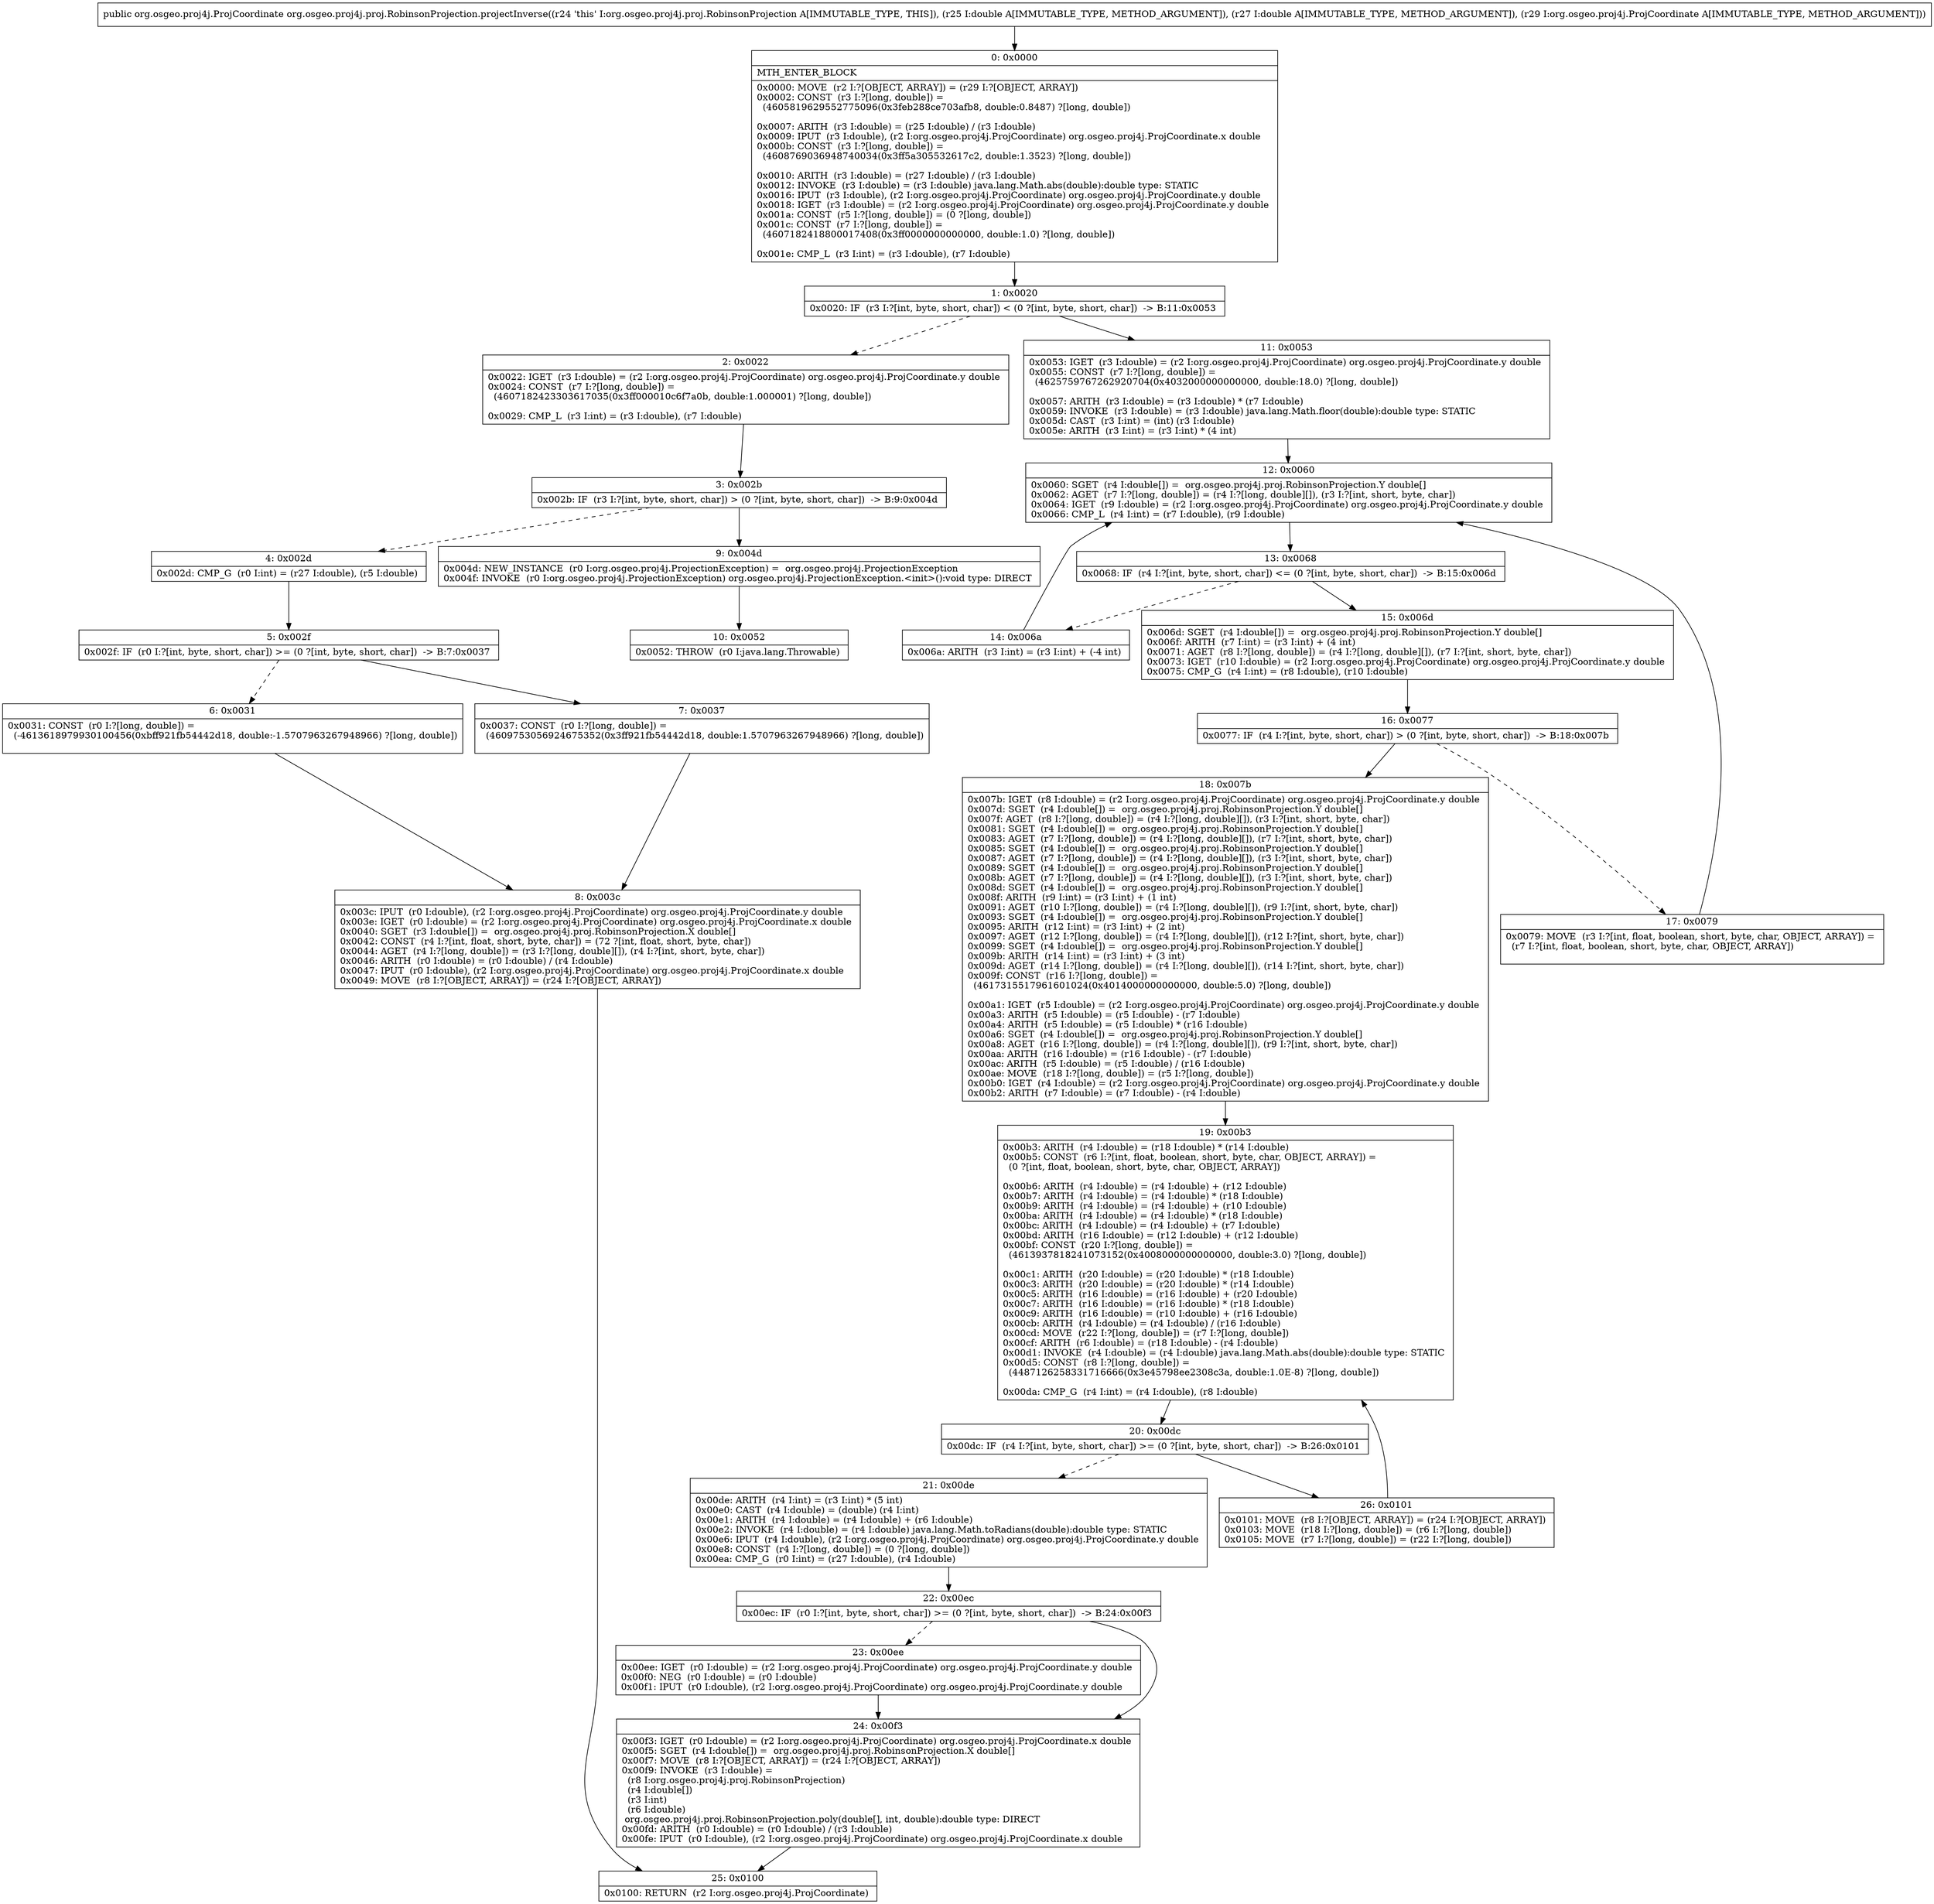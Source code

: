 digraph "CFG fororg.osgeo.proj4j.proj.RobinsonProjection.projectInverse(DDLorg\/osgeo\/proj4j\/ProjCoordinate;)Lorg\/osgeo\/proj4j\/ProjCoordinate;" {
Node_0 [shape=record,label="{0\:\ 0x0000|MTH_ENTER_BLOCK\l|0x0000: MOVE  (r2 I:?[OBJECT, ARRAY]) = (r29 I:?[OBJECT, ARRAY]) \l0x0002: CONST  (r3 I:?[long, double]) = \l  (4605819629552775096(0x3feb288ce703afb8, double:0.8487) ?[long, double])\l \l0x0007: ARITH  (r3 I:double) = (r25 I:double) \/ (r3 I:double) \l0x0009: IPUT  (r3 I:double), (r2 I:org.osgeo.proj4j.ProjCoordinate) org.osgeo.proj4j.ProjCoordinate.x double \l0x000b: CONST  (r3 I:?[long, double]) = \l  (4608769036948740034(0x3ff5a305532617c2, double:1.3523) ?[long, double])\l \l0x0010: ARITH  (r3 I:double) = (r27 I:double) \/ (r3 I:double) \l0x0012: INVOKE  (r3 I:double) = (r3 I:double) java.lang.Math.abs(double):double type: STATIC \l0x0016: IPUT  (r3 I:double), (r2 I:org.osgeo.proj4j.ProjCoordinate) org.osgeo.proj4j.ProjCoordinate.y double \l0x0018: IGET  (r3 I:double) = (r2 I:org.osgeo.proj4j.ProjCoordinate) org.osgeo.proj4j.ProjCoordinate.y double \l0x001a: CONST  (r5 I:?[long, double]) = (0 ?[long, double]) \l0x001c: CONST  (r7 I:?[long, double]) = \l  (4607182418800017408(0x3ff0000000000000, double:1.0) ?[long, double])\l \l0x001e: CMP_L  (r3 I:int) = (r3 I:double), (r7 I:double) \l}"];
Node_1 [shape=record,label="{1\:\ 0x0020|0x0020: IF  (r3 I:?[int, byte, short, char]) \< (0 ?[int, byte, short, char])  \-\> B:11:0x0053 \l}"];
Node_2 [shape=record,label="{2\:\ 0x0022|0x0022: IGET  (r3 I:double) = (r2 I:org.osgeo.proj4j.ProjCoordinate) org.osgeo.proj4j.ProjCoordinate.y double \l0x0024: CONST  (r7 I:?[long, double]) = \l  (4607182423303617035(0x3ff000010c6f7a0b, double:1.000001) ?[long, double])\l \l0x0029: CMP_L  (r3 I:int) = (r3 I:double), (r7 I:double) \l}"];
Node_3 [shape=record,label="{3\:\ 0x002b|0x002b: IF  (r3 I:?[int, byte, short, char]) \> (0 ?[int, byte, short, char])  \-\> B:9:0x004d \l}"];
Node_4 [shape=record,label="{4\:\ 0x002d|0x002d: CMP_G  (r0 I:int) = (r27 I:double), (r5 I:double) \l}"];
Node_5 [shape=record,label="{5\:\ 0x002f|0x002f: IF  (r0 I:?[int, byte, short, char]) \>= (0 ?[int, byte, short, char])  \-\> B:7:0x0037 \l}"];
Node_6 [shape=record,label="{6\:\ 0x0031|0x0031: CONST  (r0 I:?[long, double]) = \l  (\-4613618979930100456(0xbff921fb54442d18, double:\-1.5707963267948966) ?[long, double])\l \l}"];
Node_7 [shape=record,label="{7\:\ 0x0037|0x0037: CONST  (r0 I:?[long, double]) = \l  (4609753056924675352(0x3ff921fb54442d18, double:1.5707963267948966) ?[long, double])\l \l}"];
Node_8 [shape=record,label="{8\:\ 0x003c|0x003c: IPUT  (r0 I:double), (r2 I:org.osgeo.proj4j.ProjCoordinate) org.osgeo.proj4j.ProjCoordinate.y double \l0x003e: IGET  (r0 I:double) = (r2 I:org.osgeo.proj4j.ProjCoordinate) org.osgeo.proj4j.ProjCoordinate.x double \l0x0040: SGET  (r3 I:double[]) =  org.osgeo.proj4j.proj.RobinsonProjection.X double[] \l0x0042: CONST  (r4 I:?[int, float, short, byte, char]) = (72 ?[int, float, short, byte, char]) \l0x0044: AGET  (r4 I:?[long, double]) = (r3 I:?[long, double][]), (r4 I:?[int, short, byte, char]) \l0x0046: ARITH  (r0 I:double) = (r0 I:double) \/ (r4 I:double) \l0x0047: IPUT  (r0 I:double), (r2 I:org.osgeo.proj4j.ProjCoordinate) org.osgeo.proj4j.ProjCoordinate.x double \l0x0049: MOVE  (r8 I:?[OBJECT, ARRAY]) = (r24 I:?[OBJECT, ARRAY]) \l}"];
Node_9 [shape=record,label="{9\:\ 0x004d|0x004d: NEW_INSTANCE  (r0 I:org.osgeo.proj4j.ProjectionException) =  org.osgeo.proj4j.ProjectionException \l0x004f: INVOKE  (r0 I:org.osgeo.proj4j.ProjectionException) org.osgeo.proj4j.ProjectionException.\<init\>():void type: DIRECT \l}"];
Node_10 [shape=record,label="{10\:\ 0x0052|0x0052: THROW  (r0 I:java.lang.Throwable) \l}"];
Node_11 [shape=record,label="{11\:\ 0x0053|0x0053: IGET  (r3 I:double) = (r2 I:org.osgeo.proj4j.ProjCoordinate) org.osgeo.proj4j.ProjCoordinate.y double \l0x0055: CONST  (r7 I:?[long, double]) = \l  (4625759767262920704(0x4032000000000000, double:18.0) ?[long, double])\l \l0x0057: ARITH  (r3 I:double) = (r3 I:double) * (r7 I:double) \l0x0059: INVOKE  (r3 I:double) = (r3 I:double) java.lang.Math.floor(double):double type: STATIC \l0x005d: CAST  (r3 I:int) = (int) (r3 I:double) \l0x005e: ARITH  (r3 I:int) = (r3 I:int) * (4 int) \l}"];
Node_12 [shape=record,label="{12\:\ 0x0060|0x0060: SGET  (r4 I:double[]) =  org.osgeo.proj4j.proj.RobinsonProjection.Y double[] \l0x0062: AGET  (r7 I:?[long, double]) = (r4 I:?[long, double][]), (r3 I:?[int, short, byte, char]) \l0x0064: IGET  (r9 I:double) = (r2 I:org.osgeo.proj4j.ProjCoordinate) org.osgeo.proj4j.ProjCoordinate.y double \l0x0066: CMP_L  (r4 I:int) = (r7 I:double), (r9 I:double) \l}"];
Node_13 [shape=record,label="{13\:\ 0x0068|0x0068: IF  (r4 I:?[int, byte, short, char]) \<= (0 ?[int, byte, short, char])  \-\> B:15:0x006d \l}"];
Node_14 [shape=record,label="{14\:\ 0x006a|0x006a: ARITH  (r3 I:int) = (r3 I:int) + (\-4 int) \l}"];
Node_15 [shape=record,label="{15\:\ 0x006d|0x006d: SGET  (r4 I:double[]) =  org.osgeo.proj4j.proj.RobinsonProjection.Y double[] \l0x006f: ARITH  (r7 I:int) = (r3 I:int) + (4 int) \l0x0071: AGET  (r8 I:?[long, double]) = (r4 I:?[long, double][]), (r7 I:?[int, short, byte, char]) \l0x0073: IGET  (r10 I:double) = (r2 I:org.osgeo.proj4j.ProjCoordinate) org.osgeo.proj4j.ProjCoordinate.y double \l0x0075: CMP_G  (r4 I:int) = (r8 I:double), (r10 I:double) \l}"];
Node_16 [shape=record,label="{16\:\ 0x0077|0x0077: IF  (r4 I:?[int, byte, short, char]) \> (0 ?[int, byte, short, char])  \-\> B:18:0x007b \l}"];
Node_17 [shape=record,label="{17\:\ 0x0079|0x0079: MOVE  (r3 I:?[int, float, boolean, short, byte, char, OBJECT, ARRAY]) = \l  (r7 I:?[int, float, boolean, short, byte, char, OBJECT, ARRAY])\l \l}"];
Node_18 [shape=record,label="{18\:\ 0x007b|0x007b: IGET  (r8 I:double) = (r2 I:org.osgeo.proj4j.ProjCoordinate) org.osgeo.proj4j.ProjCoordinate.y double \l0x007d: SGET  (r4 I:double[]) =  org.osgeo.proj4j.proj.RobinsonProjection.Y double[] \l0x007f: AGET  (r8 I:?[long, double]) = (r4 I:?[long, double][]), (r3 I:?[int, short, byte, char]) \l0x0081: SGET  (r4 I:double[]) =  org.osgeo.proj4j.proj.RobinsonProjection.Y double[] \l0x0083: AGET  (r7 I:?[long, double]) = (r4 I:?[long, double][]), (r7 I:?[int, short, byte, char]) \l0x0085: SGET  (r4 I:double[]) =  org.osgeo.proj4j.proj.RobinsonProjection.Y double[] \l0x0087: AGET  (r7 I:?[long, double]) = (r4 I:?[long, double][]), (r3 I:?[int, short, byte, char]) \l0x0089: SGET  (r4 I:double[]) =  org.osgeo.proj4j.proj.RobinsonProjection.Y double[] \l0x008b: AGET  (r7 I:?[long, double]) = (r4 I:?[long, double][]), (r3 I:?[int, short, byte, char]) \l0x008d: SGET  (r4 I:double[]) =  org.osgeo.proj4j.proj.RobinsonProjection.Y double[] \l0x008f: ARITH  (r9 I:int) = (r3 I:int) + (1 int) \l0x0091: AGET  (r10 I:?[long, double]) = (r4 I:?[long, double][]), (r9 I:?[int, short, byte, char]) \l0x0093: SGET  (r4 I:double[]) =  org.osgeo.proj4j.proj.RobinsonProjection.Y double[] \l0x0095: ARITH  (r12 I:int) = (r3 I:int) + (2 int) \l0x0097: AGET  (r12 I:?[long, double]) = (r4 I:?[long, double][]), (r12 I:?[int, short, byte, char]) \l0x0099: SGET  (r4 I:double[]) =  org.osgeo.proj4j.proj.RobinsonProjection.Y double[] \l0x009b: ARITH  (r14 I:int) = (r3 I:int) + (3 int) \l0x009d: AGET  (r14 I:?[long, double]) = (r4 I:?[long, double][]), (r14 I:?[int, short, byte, char]) \l0x009f: CONST  (r16 I:?[long, double]) = \l  (4617315517961601024(0x4014000000000000, double:5.0) ?[long, double])\l \l0x00a1: IGET  (r5 I:double) = (r2 I:org.osgeo.proj4j.ProjCoordinate) org.osgeo.proj4j.ProjCoordinate.y double \l0x00a3: ARITH  (r5 I:double) = (r5 I:double) \- (r7 I:double) \l0x00a4: ARITH  (r5 I:double) = (r5 I:double) * (r16 I:double) \l0x00a6: SGET  (r4 I:double[]) =  org.osgeo.proj4j.proj.RobinsonProjection.Y double[] \l0x00a8: AGET  (r16 I:?[long, double]) = (r4 I:?[long, double][]), (r9 I:?[int, short, byte, char]) \l0x00aa: ARITH  (r16 I:double) = (r16 I:double) \- (r7 I:double) \l0x00ac: ARITH  (r5 I:double) = (r5 I:double) \/ (r16 I:double) \l0x00ae: MOVE  (r18 I:?[long, double]) = (r5 I:?[long, double]) \l0x00b0: IGET  (r4 I:double) = (r2 I:org.osgeo.proj4j.ProjCoordinate) org.osgeo.proj4j.ProjCoordinate.y double \l0x00b2: ARITH  (r7 I:double) = (r7 I:double) \- (r4 I:double) \l}"];
Node_19 [shape=record,label="{19\:\ 0x00b3|0x00b3: ARITH  (r4 I:double) = (r18 I:double) * (r14 I:double) \l0x00b5: CONST  (r6 I:?[int, float, boolean, short, byte, char, OBJECT, ARRAY]) = \l  (0 ?[int, float, boolean, short, byte, char, OBJECT, ARRAY])\l \l0x00b6: ARITH  (r4 I:double) = (r4 I:double) + (r12 I:double) \l0x00b7: ARITH  (r4 I:double) = (r4 I:double) * (r18 I:double) \l0x00b9: ARITH  (r4 I:double) = (r4 I:double) + (r10 I:double) \l0x00ba: ARITH  (r4 I:double) = (r4 I:double) * (r18 I:double) \l0x00bc: ARITH  (r4 I:double) = (r4 I:double) + (r7 I:double) \l0x00bd: ARITH  (r16 I:double) = (r12 I:double) + (r12 I:double) \l0x00bf: CONST  (r20 I:?[long, double]) = \l  (4613937818241073152(0x4008000000000000, double:3.0) ?[long, double])\l \l0x00c1: ARITH  (r20 I:double) = (r20 I:double) * (r18 I:double) \l0x00c3: ARITH  (r20 I:double) = (r20 I:double) * (r14 I:double) \l0x00c5: ARITH  (r16 I:double) = (r16 I:double) + (r20 I:double) \l0x00c7: ARITH  (r16 I:double) = (r16 I:double) * (r18 I:double) \l0x00c9: ARITH  (r16 I:double) = (r10 I:double) + (r16 I:double) \l0x00cb: ARITH  (r4 I:double) = (r4 I:double) \/ (r16 I:double) \l0x00cd: MOVE  (r22 I:?[long, double]) = (r7 I:?[long, double]) \l0x00cf: ARITH  (r6 I:double) = (r18 I:double) \- (r4 I:double) \l0x00d1: INVOKE  (r4 I:double) = (r4 I:double) java.lang.Math.abs(double):double type: STATIC \l0x00d5: CONST  (r8 I:?[long, double]) = \l  (4487126258331716666(0x3e45798ee2308c3a, double:1.0E\-8) ?[long, double])\l \l0x00da: CMP_G  (r4 I:int) = (r4 I:double), (r8 I:double) \l}"];
Node_20 [shape=record,label="{20\:\ 0x00dc|0x00dc: IF  (r4 I:?[int, byte, short, char]) \>= (0 ?[int, byte, short, char])  \-\> B:26:0x0101 \l}"];
Node_21 [shape=record,label="{21\:\ 0x00de|0x00de: ARITH  (r4 I:int) = (r3 I:int) * (5 int) \l0x00e0: CAST  (r4 I:double) = (double) (r4 I:int) \l0x00e1: ARITH  (r4 I:double) = (r4 I:double) + (r6 I:double) \l0x00e2: INVOKE  (r4 I:double) = (r4 I:double) java.lang.Math.toRadians(double):double type: STATIC \l0x00e6: IPUT  (r4 I:double), (r2 I:org.osgeo.proj4j.ProjCoordinate) org.osgeo.proj4j.ProjCoordinate.y double \l0x00e8: CONST  (r4 I:?[long, double]) = (0 ?[long, double]) \l0x00ea: CMP_G  (r0 I:int) = (r27 I:double), (r4 I:double) \l}"];
Node_22 [shape=record,label="{22\:\ 0x00ec|0x00ec: IF  (r0 I:?[int, byte, short, char]) \>= (0 ?[int, byte, short, char])  \-\> B:24:0x00f3 \l}"];
Node_23 [shape=record,label="{23\:\ 0x00ee|0x00ee: IGET  (r0 I:double) = (r2 I:org.osgeo.proj4j.ProjCoordinate) org.osgeo.proj4j.ProjCoordinate.y double \l0x00f0: NEG  (r0 I:double) = (r0 I:double) \l0x00f1: IPUT  (r0 I:double), (r2 I:org.osgeo.proj4j.ProjCoordinate) org.osgeo.proj4j.ProjCoordinate.y double \l}"];
Node_24 [shape=record,label="{24\:\ 0x00f3|0x00f3: IGET  (r0 I:double) = (r2 I:org.osgeo.proj4j.ProjCoordinate) org.osgeo.proj4j.ProjCoordinate.x double \l0x00f5: SGET  (r4 I:double[]) =  org.osgeo.proj4j.proj.RobinsonProjection.X double[] \l0x00f7: MOVE  (r8 I:?[OBJECT, ARRAY]) = (r24 I:?[OBJECT, ARRAY]) \l0x00f9: INVOKE  (r3 I:double) = \l  (r8 I:org.osgeo.proj4j.proj.RobinsonProjection)\l  (r4 I:double[])\l  (r3 I:int)\l  (r6 I:double)\l org.osgeo.proj4j.proj.RobinsonProjection.poly(double[], int, double):double type: DIRECT \l0x00fd: ARITH  (r0 I:double) = (r0 I:double) \/ (r3 I:double) \l0x00fe: IPUT  (r0 I:double), (r2 I:org.osgeo.proj4j.ProjCoordinate) org.osgeo.proj4j.ProjCoordinate.x double \l}"];
Node_25 [shape=record,label="{25\:\ 0x0100|0x0100: RETURN  (r2 I:org.osgeo.proj4j.ProjCoordinate) \l}"];
Node_26 [shape=record,label="{26\:\ 0x0101|0x0101: MOVE  (r8 I:?[OBJECT, ARRAY]) = (r24 I:?[OBJECT, ARRAY]) \l0x0103: MOVE  (r18 I:?[long, double]) = (r6 I:?[long, double]) \l0x0105: MOVE  (r7 I:?[long, double]) = (r22 I:?[long, double]) \l}"];
MethodNode[shape=record,label="{public org.osgeo.proj4j.ProjCoordinate org.osgeo.proj4j.proj.RobinsonProjection.projectInverse((r24 'this' I:org.osgeo.proj4j.proj.RobinsonProjection A[IMMUTABLE_TYPE, THIS]), (r25 I:double A[IMMUTABLE_TYPE, METHOD_ARGUMENT]), (r27 I:double A[IMMUTABLE_TYPE, METHOD_ARGUMENT]), (r29 I:org.osgeo.proj4j.ProjCoordinate A[IMMUTABLE_TYPE, METHOD_ARGUMENT])) }"];
MethodNode -> Node_0;
Node_0 -> Node_1;
Node_1 -> Node_2[style=dashed];
Node_1 -> Node_11;
Node_2 -> Node_3;
Node_3 -> Node_4[style=dashed];
Node_3 -> Node_9;
Node_4 -> Node_5;
Node_5 -> Node_6[style=dashed];
Node_5 -> Node_7;
Node_6 -> Node_8;
Node_7 -> Node_8;
Node_8 -> Node_25;
Node_9 -> Node_10;
Node_11 -> Node_12;
Node_12 -> Node_13;
Node_13 -> Node_14[style=dashed];
Node_13 -> Node_15;
Node_14 -> Node_12;
Node_15 -> Node_16;
Node_16 -> Node_17[style=dashed];
Node_16 -> Node_18;
Node_17 -> Node_12;
Node_18 -> Node_19;
Node_19 -> Node_20;
Node_20 -> Node_21[style=dashed];
Node_20 -> Node_26;
Node_21 -> Node_22;
Node_22 -> Node_23[style=dashed];
Node_22 -> Node_24;
Node_23 -> Node_24;
Node_24 -> Node_25;
Node_26 -> Node_19;
}

